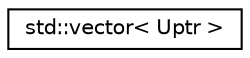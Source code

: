 digraph "Graphical Class Hierarchy"
{
  edge [fontname="Helvetica",fontsize="10",labelfontname="Helvetica",labelfontsize="10"];
  node [fontname="Helvetica",fontsize="10",shape=record];
  rankdir="LR";
  Node0 [label="std::vector\< Uptr \>",height=0.2,width=0.4,color="black", fillcolor="white", style="filled",URL="$classstd_1_1vector.html"];
}
